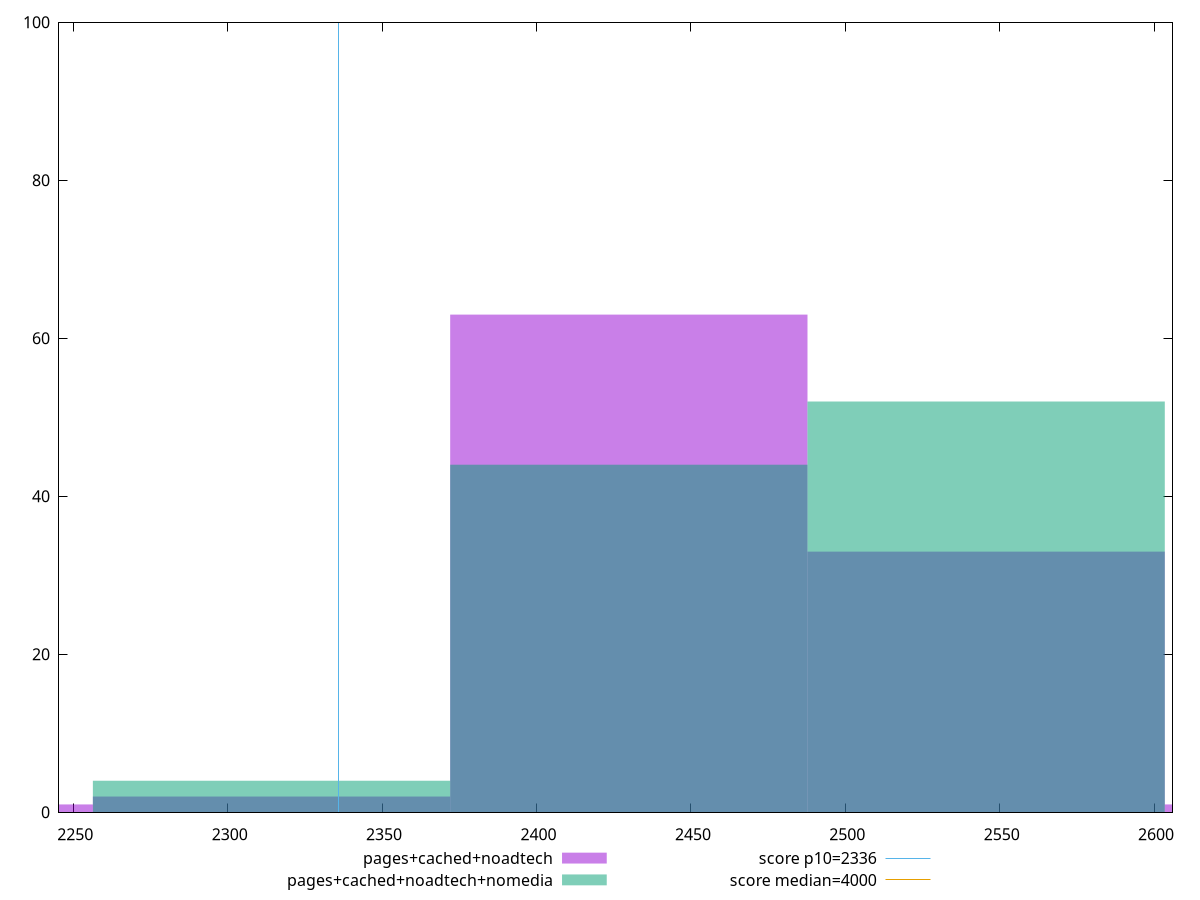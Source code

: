 reset

$pagesCachedNoadtech <<EOF
2545.60827919565 33
2429.898811959484 63
2314.1893447233183 2
2198.4798774871524 1
2661.317746431816 1
EOF

$pagesCachedNoadtechNomedia <<EOF
2429.898811959484 44
2545.60827919565 52
2314.1893447233183 4
EOF

set key outside below
set boxwidth 115.70946723616592
set xrange [2245.366:2605.9575000000004]
set yrange [0:100]
set trange [0:100]
set style fill transparent solid 0.5 noborder

set parametric
set terminal svg size 640, 500 enhanced background rgb 'white'
set output "report_00009_2021-02-08T22-37-41.559Z/first-meaningful-paint/comparison/histogram/2_vs_3.svg"

plot $pagesCachedNoadtech title "pages+cached+noadtech" with boxes, \
     $pagesCachedNoadtechNomedia title "pages+cached+noadtech+nomedia" with boxes, \
     2336,t title "score p10=2336", \
     4000,t title "score median=4000"

reset
